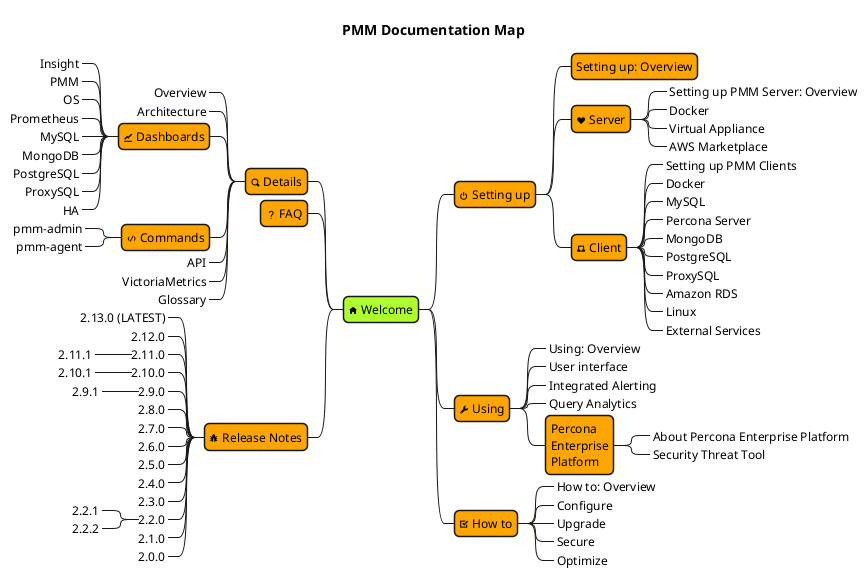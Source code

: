 ' Map of documentation (without links for PDF)
' To export as PNG:
'
' A) Using Visual Studio Code:
' 1. install PlantUML extension (https://marketplace.visualstudio.com/items?itemName=jebbs.plantuml)
' 2. Right click and choose 'Export current diagram'
' 3. Select 'png' type
' 3. Copy out/resources/Map/PMM_Documentation_Map.svg to docs/_images
'
' B) Command line:
' 1. Download PlantUML jar file: https://sourceforge.net/projects/plantuml/files/plantuml.jar/download
' 2. cat resources/Map.puml | java -jar ~/Downloads/plantuml.jar -tsvg -pipe > docs/_images/PMM_Documentation_Map.svg
'
' For icons see https://plantuml.com/openiconic

@startmindmap "PMM_Documentation_Map_PDF"
title PMM Documentation Map
skinparam Shadowing false
<style>
mindmapDiagram {
  node {
    FontSize 12
    BackgroundColor Orange
    RoundCorner 10
    Padding 5
    Margin 3
  }
}
</style>

*[#GreenYellow] <&home> Welcome
** <&power-standby> Setting up
*** Setting up: Overview
*** <&heart> Server
****_ Setting up PMM Server: Overview
****_ Docker
****_ Virtual Appliance
****_ AWS Marketplace
*** <&laptop> Client
****_ Setting up PMM Clients
****_ Docker
****_ MySQL
****_ Percona Server
****_ MongoDB
****_ PostgreSQL
****_ ProxySQL
****_ Amazon RDS
****_ Linux
****_ External Services

** <&wrench> Using
***_ Using: Overview
***_ User interface
***_ Integrated Alerting
***_ Query Analytics
***  Percona\nEnterprise\nPlatform
****_ About Percona Enterprise Platform
****_ Security Threat Tool

** <&task> How to
***_ How to: Overview
***_ Configure
***_ Upgrade
***_ Secure
***_ Optimize

left side

** <&magnifying-glass> Details
***_ Overview
***_ Architecture
*** <&graph> Dashboards
****_ Insight
****_ PMM
****_ OS
****_ Prometheus
****_ MySQL
****_ MongoDB
****_ PostgreSQL
****_ ProxySQL
****_ HA

*** <&code> Commands
****_ pmm-admin
****_ pmm-agent
***_ API
***_ VictoriaMetrics
***_ Glossary

** <&question-mark> FAQ

** <&bug> Release Notes
***_ 2.13.0 (LATEST)
***_ 2.12.0
***_ 2.11.0
****_ 2.11.1
***_ 2.10.0
****_ 2.10.1
***_ 2.9.0
****_ 2.9.1
***_ 2.8.0
***_ 2.7.0
***_ 2.6.0
***_ 2.5.0
***_ 2.4.0
***_ 2.3.0
***_ 2.2.0
****_ 2.2.1
****_ 2.2.2
***_ 2.1.0
***_ 2.0.0
@endmindmap
